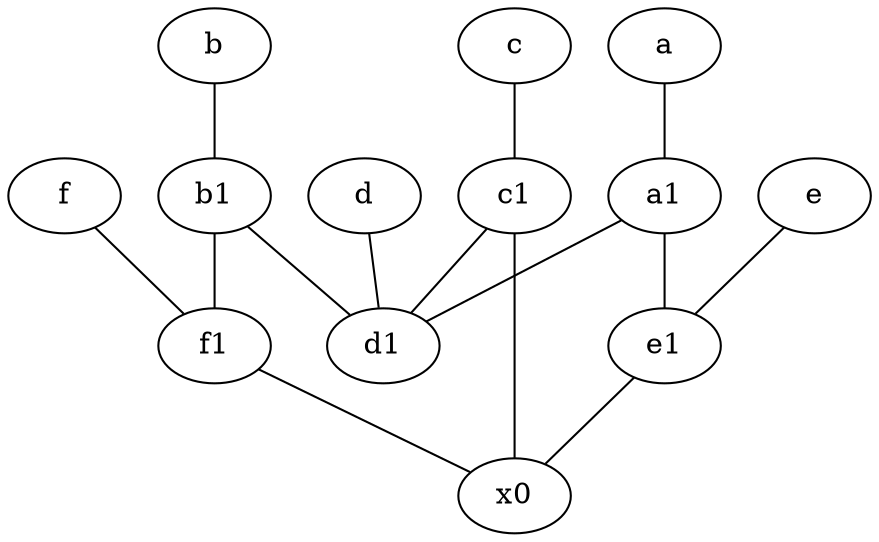 graph {
	node [labelfontsize=50]
	c1 [labelfontsize=50 pos="4.5,3!"]
	b [labelfontsize=50 pos="10,4!"]
	f [labelfontsize=50 pos="3,9!"]
	f1 [labelfontsize=50 pos="3,8!"]
	e [labelfontsize=50 pos="7,9!"]
	e1 [labelfontsize=50 pos="7,7!"]
	c [labelfontsize=50 pos="4.5,2!"]
	d [labelfontsize=50 pos="2,5!"]
	b1 [labelfontsize=50 pos="9,4!"]
	a [labelfontsize=50 pos="8,2!"]
	d1 [labelfontsize=50 pos="3,5!"]
	a1 [labelfontsize=50 pos="8,3!"]
	x0 [labelfontsize=50]
	a1 -- d1
	c1 -- d1
	a -- a1
	e1 -- x0
	a1 -- e1
	c1 -- x0
	d -- d1
	b1 -- f1
	b1 -- d1
	e -- e1
	b -- b1
	c -- c1
	f1 -- x0
	f -- f1
}
